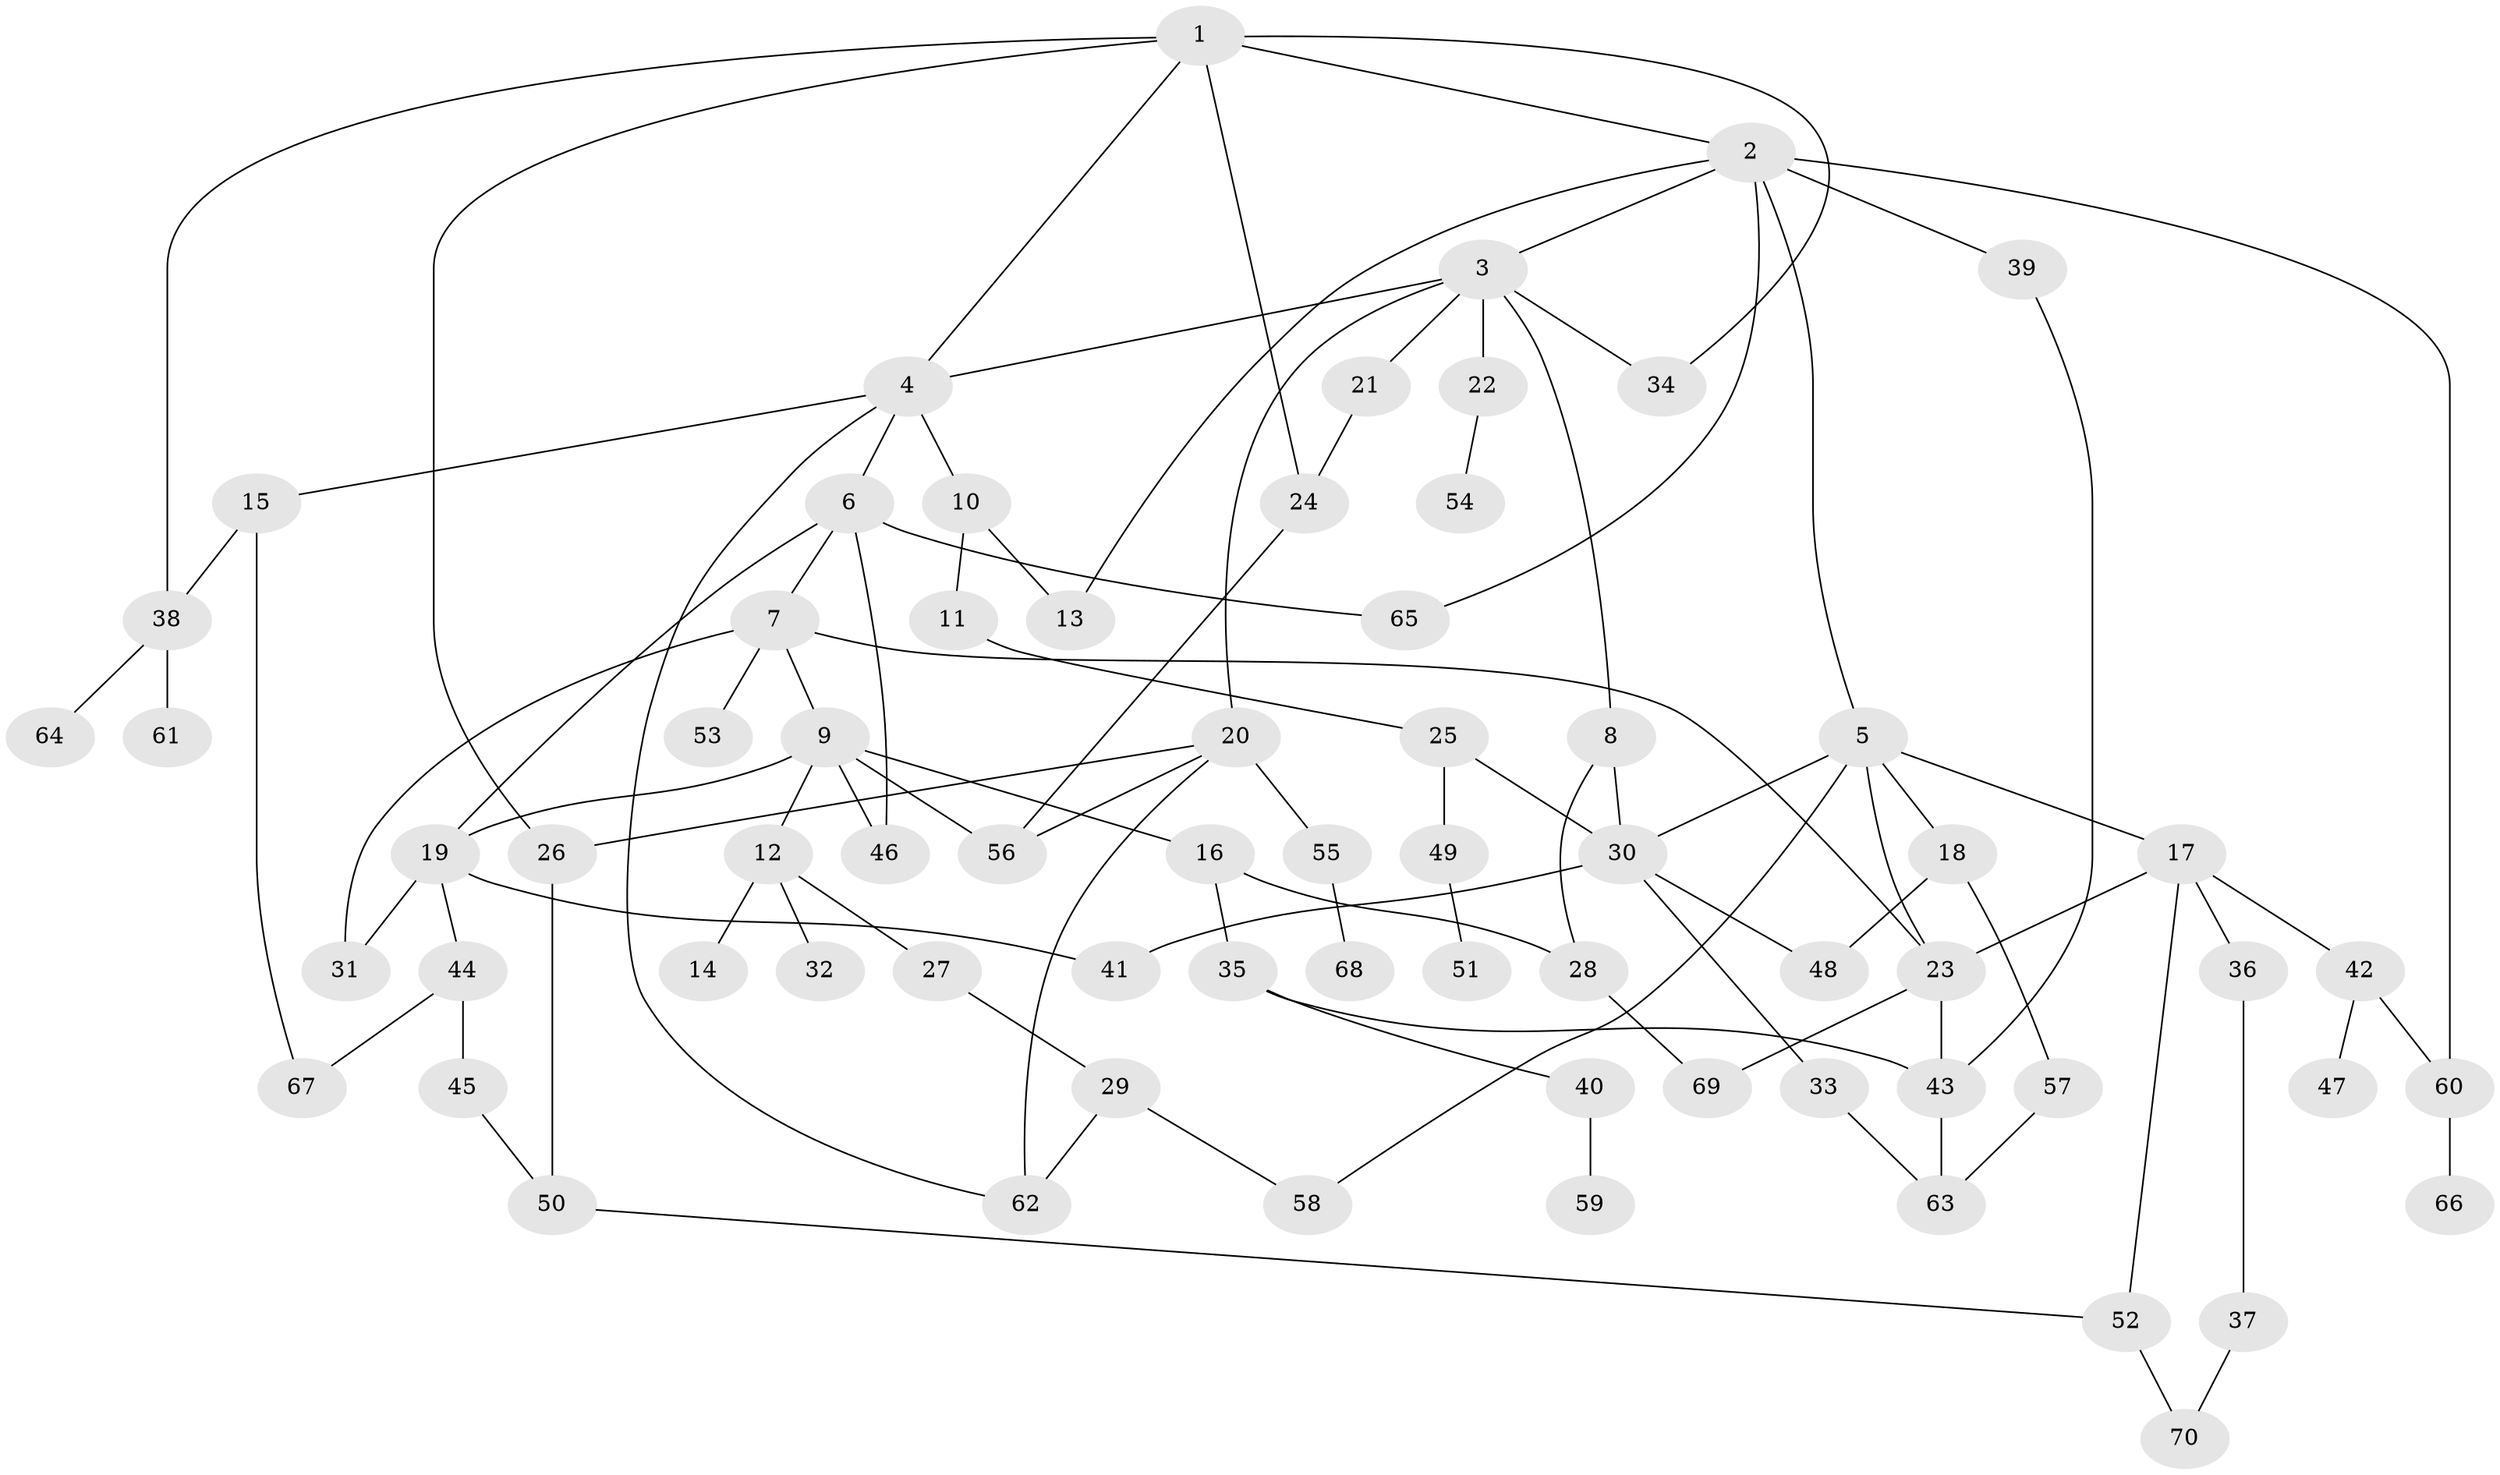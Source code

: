 // original degree distribution, {6: 0.050505050505050504, 7: 0.020202020202020204, 8: 0.010101010101010102, 5: 0.030303030303030304, 3: 0.24242424242424243, 4: 0.10101010101010101, 2: 0.29292929292929293, 1: 0.25252525252525254}
// Generated by graph-tools (version 1.1) at 2025/48/03/04/25 22:48:52]
// undirected, 70 vertices, 101 edges
graph export_dot {
  node [color=gray90,style=filled];
  1;
  2;
  3;
  4;
  5;
  6;
  7;
  8;
  9;
  10;
  11;
  12;
  13;
  14;
  15;
  16;
  17;
  18;
  19;
  20;
  21;
  22;
  23;
  24;
  25;
  26;
  27;
  28;
  29;
  30;
  31;
  32;
  33;
  34;
  35;
  36;
  37;
  38;
  39;
  40;
  41;
  42;
  43;
  44;
  45;
  46;
  47;
  48;
  49;
  50;
  51;
  52;
  53;
  54;
  55;
  56;
  57;
  58;
  59;
  60;
  61;
  62;
  63;
  64;
  65;
  66;
  67;
  68;
  69;
  70;
  1 -- 2 [weight=1.0];
  1 -- 4 [weight=1.0];
  1 -- 24 [weight=1.0];
  1 -- 26 [weight=1.0];
  1 -- 34 [weight=1.0];
  1 -- 38 [weight=1.0];
  2 -- 3 [weight=1.0];
  2 -- 5 [weight=1.0];
  2 -- 13 [weight=1.0];
  2 -- 39 [weight=1.0];
  2 -- 60 [weight=1.0];
  2 -- 65 [weight=1.0];
  3 -- 4 [weight=1.0];
  3 -- 8 [weight=1.0];
  3 -- 20 [weight=1.0];
  3 -- 21 [weight=1.0];
  3 -- 22 [weight=1.0];
  3 -- 34 [weight=1.0];
  4 -- 6 [weight=1.0];
  4 -- 10 [weight=1.0];
  4 -- 15 [weight=1.0];
  4 -- 62 [weight=1.0];
  5 -- 17 [weight=1.0];
  5 -- 18 [weight=1.0];
  5 -- 23 [weight=1.0];
  5 -- 30 [weight=1.0];
  5 -- 58 [weight=1.0];
  6 -- 7 [weight=1.0];
  6 -- 19 [weight=1.0];
  6 -- 46 [weight=1.0];
  6 -- 65 [weight=1.0];
  7 -- 9 [weight=1.0];
  7 -- 23 [weight=1.0];
  7 -- 31 [weight=1.0];
  7 -- 53 [weight=1.0];
  8 -- 28 [weight=1.0];
  8 -- 30 [weight=1.0];
  9 -- 12 [weight=1.0];
  9 -- 16 [weight=1.0];
  9 -- 19 [weight=1.0];
  9 -- 46 [weight=1.0];
  9 -- 56 [weight=1.0];
  10 -- 11 [weight=1.0];
  10 -- 13 [weight=1.0];
  11 -- 25 [weight=1.0];
  12 -- 14 [weight=1.0];
  12 -- 27 [weight=1.0];
  12 -- 32 [weight=1.0];
  15 -- 38 [weight=1.0];
  15 -- 67 [weight=1.0];
  16 -- 28 [weight=1.0];
  16 -- 35 [weight=1.0];
  17 -- 23 [weight=1.0];
  17 -- 36 [weight=1.0];
  17 -- 42 [weight=1.0];
  17 -- 52 [weight=1.0];
  18 -- 48 [weight=1.0];
  18 -- 57 [weight=1.0];
  19 -- 31 [weight=1.0];
  19 -- 41 [weight=1.0];
  19 -- 44 [weight=1.0];
  20 -- 26 [weight=1.0];
  20 -- 55 [weight=1.0];
  20 -- 56 [weight=1.0];
  20 -- 62 [weight=1.0];
  21 -- 24 [weight=1.0];
  22 -- 54 [weight=1.0];
  23 -- 43 [weight=1.0];
  23 -- 69 [weight=1.0];
  24 -- 56 [weight=1.0];
  25 -- 30 [weight=1.0];
  25 -- 49 [weight=1.0];
  26 -- 50 [weight=1.0];
  27 -- 29 [weight=1.0];
  28 -- 69 [weight=1.0];
  29 -- 58 [weight=1.0];
  29 -- 62 [weight=1.0];
  30 -- 33 [weight=1.0];
  30 -- 41 [weight=1.0];
  30 -- 48 [weight=1.0];
  33 -- 63 [weight=1.0];
  35 -- 40 [weight=1.0];
  35 -- 43 [weight=1.0];
  36 -- 37 [weight=1.0];
  37 -- 70 [weight=1.0];
  38 -- 61 [weight=1.0];
  38 -- 64 [weight=1.0];
  39 -- 43 [weight=1.0];
  40 -- 59 [weight=1.0];
  42 -- 47 [weight=1.0];
  42 -- 60 [weight=1.0];
  43 -- 63 [weight=1.0];
  44 -- 45 [weight=1.0];
  44 -- 67 [weight=1.0];
  45 -- 50 [weight=1.0];
  49 -- 51 [weight=1.0];
  50 -- 52 [weight=1.0];
  52 -- 70 [weight=1.0];
  55 -- 68 [weight=1.0];
  57 -- 63 [weight=1.0];
  60 -- 66 [weight=1.0];
}
